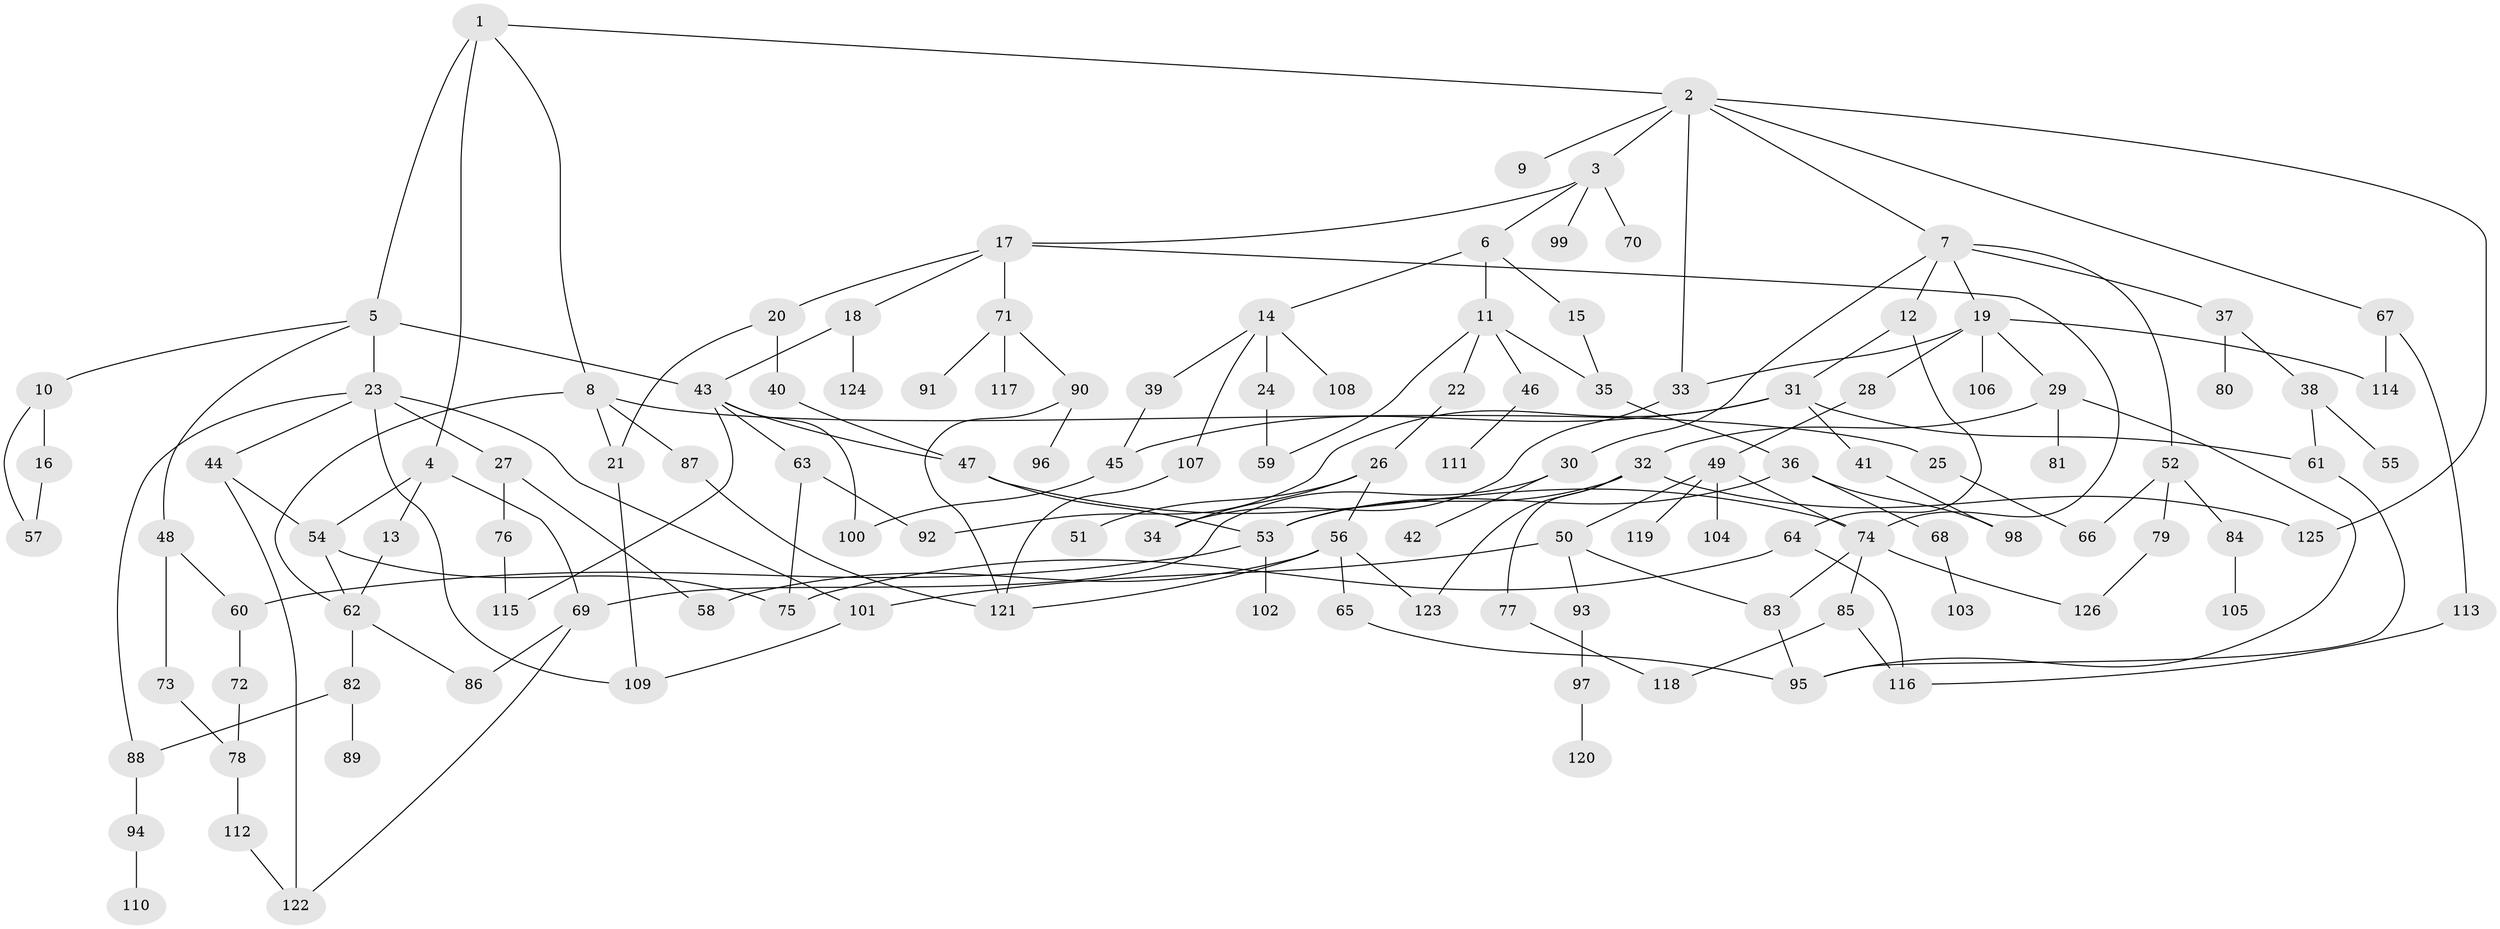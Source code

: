 // coarse degree distribution, {4: 0.13333333333333333, 8: 0.02666666666666667, 3: 0.18666666666666668, 6: 0.06666666666666667, 11: 0.013333333333333334, 5: 0.06666666666666667, 1: 0.24, 2: 0.24, 12: 0.013333333333333334, 10: 0.013333333333333334}
// Generated by graph-tools (version 1.1) at 2025/17/03/04/25 18:17:10]
// undirected, 126 vertices, 174 edges
graph export_dot {
graph [start="1"]
  node [color=gray90,style=filled];
  1;
  2;
  3;
  4;
  5;
  6;
  7;
  8;
  9;
  10;
  11;
  12;
  13;
  14;
  15;
  16;
  17;
  18;
  19;
  20;
  21;
  22;
  23;
  24;
  25;
  26;
  27;
  28;
  29;
  30;
  31;
  32;
  33;
  34;
  35;
  36;
  37;
  38;
  39;
  40;
  41;
  42;
  43;
  44;
  45;
  46;
  47;
  48;
  49;
  50;
  51;
  52;
  53;
  54;
  55;
  56;
  57;
  58;
  59;
  60;
  61;
  62;
  63;
  64;
  65;
  66;
  67;
  68;
  69;
  70;
  71;
  72;
  73;
  74;
  75;
  76;
  77;
  78;
  79;
  80;
  81;
  82;
  83;
  84;
  85;
  86;
  87;
  88;
  89;
  90;
  91;
  92;
  93;
  94;
  95;
  96;
  97;
  98;
  99;
  100;
  101;
  102;
  103;
  104;
  105;
  106;
  107;
  108;
  109;
  110;
  111;
  112;
  113;
  114;
  115;
  116;
  117;
  118;
  119;
  120;
  121;
  122;
  123;
  124;
  125;
  126;
  1 -- 2;
  1 -- 4;
  1 -- 5;
  1 -- 8;
  2 -- 3;
  2 -- 7;
  2 -- 9;
  2 -- 33;
  2 -- 67;
  2 -- 125;
  3 -- 6;
  3 -- 17;
  3 -- 70;
  3 -- 99;
  4 -- 13;
  4 -- 54;
  4 -- 69;
  5 -- 10;
  5 -- 23;
  5 -- 43;
  5 -- 48;
  6 -- 11;
  6 -- 14;
  6 -- 15;
  7 -- 12;
  7 -- 19;
  7 -- 30;
  7 -- 37;
  7 -- 52;
  8 -- 21;
  8 -- 25;
  8 -- 87;
  8 -- 62;
  10 -- 16;
  10 -- 57;
  11 -- 22;
  11 -- 46;
  11 -- 59;
  11 -- 35;
  12 -- 31;
  12 -- 64;
  13 -- 62;
  14 -- 24;
  14 -- 39;
  14 -- 107;
  14 -- 108;
  15 -- 35;
  16 -- 57;
  17 -- 18;
  17 -- 20;
  17 -- 71;
  17 -- 74;
  18 -- 124;
  18 -- 43;
  19 -- 28;
  19 -- 29;
  19 -- 106;
  19 -- 114;
  19 -- 33;
  20 -- 40;
  20 -- 21;
  21 -- 109;
  22 -- 26;
  23 -- 27;
  23 -- 44;
  23 -- 88;
  23 -- 101;
  23 -- 109;
  24 -- 59;
  25 -- 66;
  26 -- 51;
  26 -- 56;
  26 -- 34;
  27 -- 76;
  27 -- 58;
  28 -- 49;
  29 -- 32;
  29 -- 81;
  29 -- 95;
  30 -- 42;
  30 -- 69;
  31 -- 41;
  31 -- 45;
  31 -- 61;
  31 -- 92;
  32 -- 53;
  32 -- 77;
  32 -- 125;
  32 -- 123;
  33 -- 34;
  35 -- 36;
  36 -- 68;
  36 -- 98;
  36 -- 53;
  37 -- 38;
  37 -- 80;
  38 -- 55;
  38 -- 61;
  39 -- 45;
  40 -- 47;
  41 -- 98;
  43 -- 47;
  43 -- 63;
  43 -- 100;
  43 -- 115;
  44 -- 54;
  44 -- 122;
  45 -- 100;
  46 -- 111;
  47 -- 74;
  47 -- 53;
  48 -- 73;
  48 -- 60;
  49 -- 50;
  49 -- 104;
  49 -- 119;
  49 -- 74;
  50 -- 93;
  50 -- 83;
  50 -- 101;
  52 -- 79;
  52 -- 84;
  52 -- 66;
  53 -- 60;
  53 -- 102;
  54 -- 62;
  54 -- 75;
  56 -- 58;
  56 -- 65;
  56 -- 123;
  56 -- 121;
  60 -- 72;
  61 -- 95;
  62 -- 82;
  62 -- 86;
  63 -- 92;
  63 -- 75;
  64 -- 75;
  64 -- 116;
  65 -- 95;
  67 -- 113;
  67 -- 114;
  68 -- 103;
  69 -- 86;
  69 -- 122;
  71 -- 90;
  71 -- 91;
  71 -- 117;
  72 -- 78;
  73 -- 78;
  74 -- 83;
  74 -- 85;
  74 -- 126;
  76 -- 115;
  77 -- 118;
  78 -- 112;
  79 -- 126;
  82 -- 89;
  82 -- 88;
  83 -- 95;
  84 -- 105;
  85 -- 116;
  85 -- 118;
  87 -- 121;
  88 -- 94;
  90 -- 96;
  90 -- 121;
  93 -- 97;
  94 -- 110;
  97 -- 120;
  101 -- 109;
  107 -- 121;
  112 -- 122;
  113 -- 116;
}
